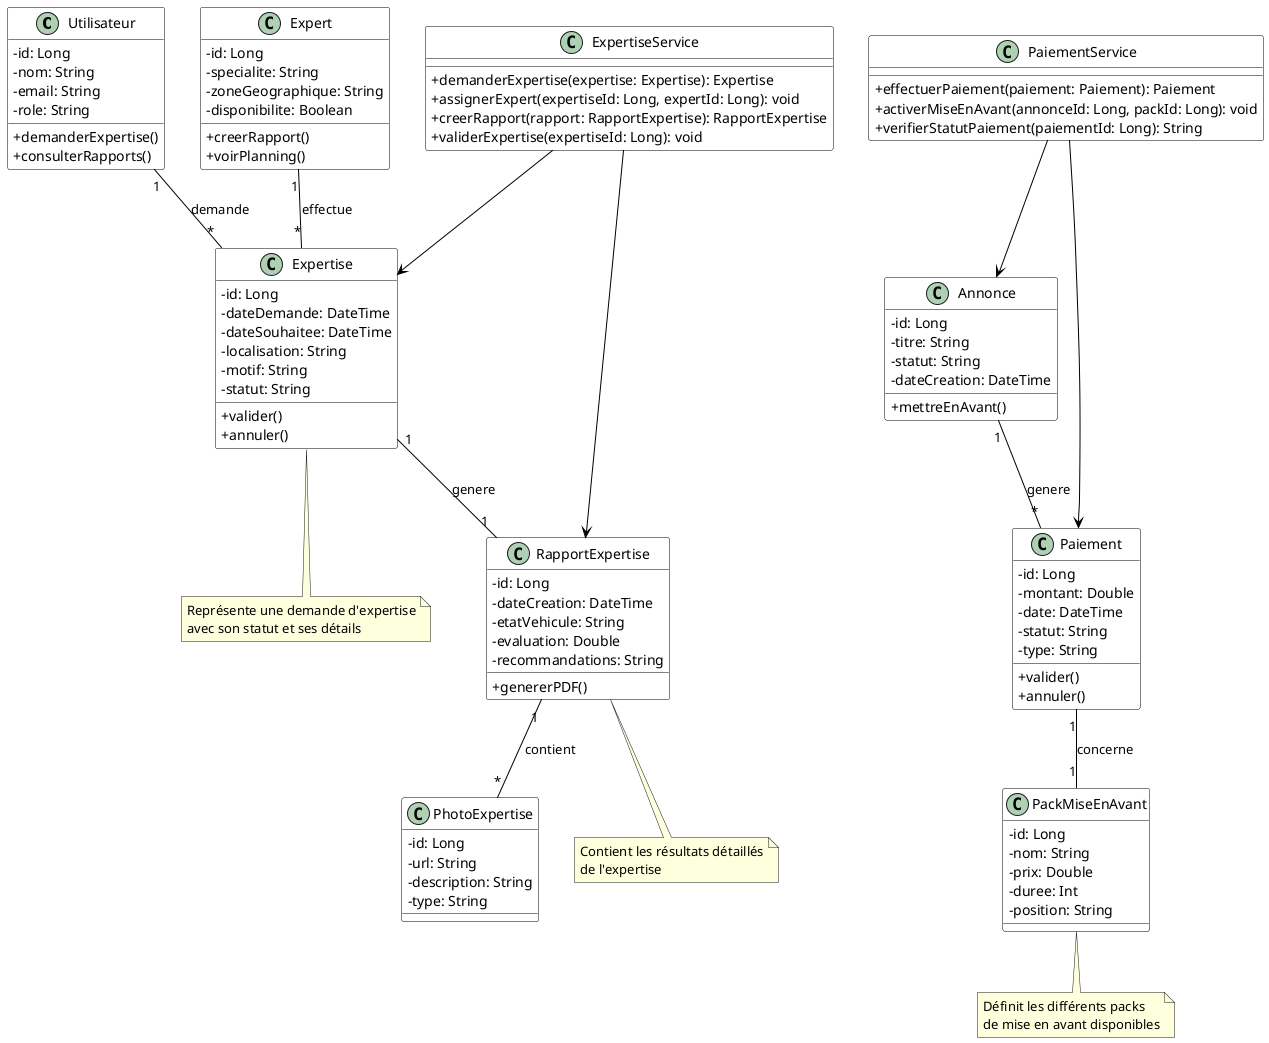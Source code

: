 @startuml Sprint 3 - Expertise et Paiement - Diagramme de Classes

skinparam classAttributeIconSize 0
skinparam class {
    BackgroundColor White
    ArrowColor Black
    BorderColor Black
}

class Utilisateur {
    -id: Long
    -nom: String
    -email: String
    -role: String
    +demanderExpertise()
    +consulterRapports()
}

class Expert {
    -id: Long
    -specialite: String
    -zoneGeographique: String
    -disponibilite: Boolean
    +creerRapport()
    +voirPlanning()
}

class Expertise {
    -id: Long
    -dateDemande: DateTime
    -dateSouhaitee: DateTime
    -localisation: String
    -motif: String
    -statut: String
    +valider()
    +annuler()
}

class RapportExpertise {
    -id: Long
    -dateCreation: DateTime
    -etatVehicule: String
    -evaluation: Double
    -recommandations: String
    +genererPDF()
}

class PhotoExpertise {
    -id: Long
    -url: String
    -description: String
    -type: String
}

class Annonce {
    -id: Long
    -titre: String
    -statut: String
    -dateCreation: DateTime
    +mettreEnAvant()
}

class PackMiseEnAvant {
    -id: Long
    -nom: String
    -prix: Double
    -duree: Int
    -position: String
}

class Paiement {
    -id: Long
    -montant: Double
    -date: DateTime
    -statut: String
    -type: String
    +valider()
    +annuler()
}

class ExpertiseService {
    +demanderExpertise(expertise: Expertise): Expertise
    +assignerExpert(expertiseId: Long, expertId: Long): void
    +creerRapport(rapport: RapportExpertise): RapportExpertise
    +validerExpertise(expertiseId: Long): void
}

class PaiementService {
    +effectuerPaiement(paiement: Paiement): Paiement
    +activerMiseEnAvant(annonceId: Long, packId: Long): void
    +verifierStatutPaiement(paiementId: Long): String
}

' Relations
Utilisateur "1" -- "*" Expertise : demande
Expert "1" -- "*" Expertise : effectue
Expertise "1" -- "1" RapportExpertise : genere
RapportExpertise "1" -- "*" PhotoExpertise : contient
Annonce "1" -- "*" Paiement : genere
Paiement "1" -- "1" PackMiseEnAvant : concerne
ExpertiseService --> Expertise
ExpertiseService --> RapportExpertise
PaiementService --> Paiement
PaiementService --> Annonce

note bottom of Expertise
  Représente une demande d'expertise
  avec son statut et ses détails
end note

note bottom of RapportExpertise
  Contient les résultats détaillés
  de l'expertise
end note

note bottom of PackMiseEnAvant
  Définit les différents packs
  de mise en avant disponibles
end note

@enduml 